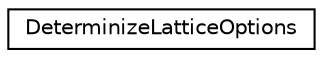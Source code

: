digraph "Graphical Class Hierarchy"
{
  edge [fontname="Helvetica",fontsize="10",labelfontname="Helvetica",labelfontsize="10"];
  node [fontname="Helvetica",fontsize="10",shape=record];
  rankdir="LR";
  Node0 [label="DeterminizeLatticeOptions",height=0.2,width=0.4,color="black", fillcolor="white", style="filled",URL="$structfst_1_1DeterminizeLatticeOptions.html"];
}

